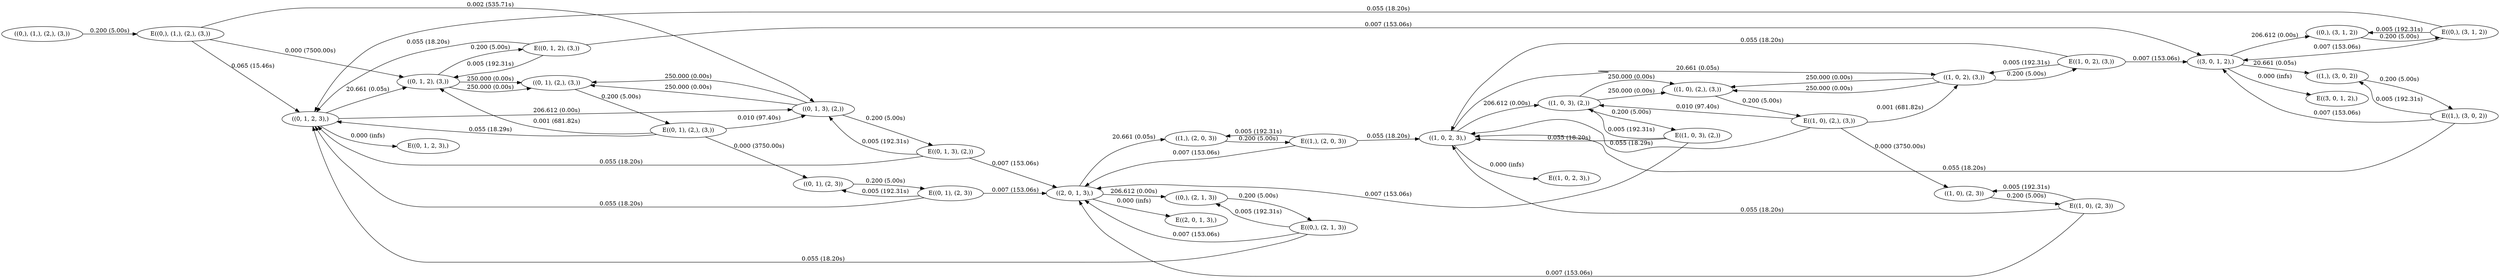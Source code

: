 digraph markov_chain { 
rankdir=LR;
"((0,), (1,), (2,), (3,))" -> "E((0,), (1,), (2,), (3,))" [ label = "0.200 (5.00s)" ]; 
"E((0,), (1,), (2,), (3,))" -> "((0, 1, 2, 3),)" [label = "0.065 (15.46s)" ]; 
"E((0,), (1,), (2,), (3,))" -> "((0, 1, 2), (3,))" [label = "0.000 (7500.00s)" ]; 
"E((0,), (1,), (2,), (3,))" -> "((0, 1, 3), (2,))" [label = "0.002 (535.71s)" ]; 
"((0, 1, 2, 3),)" -> "E((0, 1, 2, 3),)" [ label = "0.000 (infs)" ]; 
"((0, 1, 2, 3),)" -> "((0, 1, 2), (3,))" [ label = "20.661 (0.05s)" ]; 
"((0, 1, 2, 3),)" -> "((0, 1, 3), (2,))" [ label = "206.612 (0.00s)" ]; 
"((0, 1, 3), (2,))" -> "E((0, 1, 3), (2,))" [ label = "0.200 (5.00s)" ]; 
"E((0, 1, 3), (2,))" -> "((0, 1, 2, 3),)" [label = "0.055 (18.20s)" ]; 
"E((0, 1, 3), (2,))" -> "((0, 1, 3), (2,))" [label = "0.005 (192.31s)" ]; 
"E((0, 1, 3), (2,))" -> "((2, 0, 1, 3),)" [label = "0.007 (153.06s)" ]; 
"((0, 1, 3), (2,))" -> "((0, 1), (2,), (3,))" [ label = "250.000 (0.00s)" ]; 
"((0, 1, 3), (2,))" -> "((0, 1), (2,), (3,))" [ label = "250.000 (0.00s)" ]; 
"((0, 1, 2), (3,))" -> "E((0, 1, 2), (3,))" [ label = "0.200 (5.00s)" ]; 
"E((0, 1, 2), (3,))" -> "((0, 1, 2, 3),)" [label = "0.055 (18.20s)" ]; 
"E((0, 1, 2), (3,))" -> "((3, 0, 1, 2),)" [label = "0.007 (153.06s)" ]; 
"E((0, 1, 2), (3,))" -> "((0, 1, 2), (3,))" [label = "0.005 (192.31s)" ]; 
"((0, 1, 2), (3,))" -> "((0, 1), (2,), (3,))" [ label = "250.000 (0.00s)" ]; 
"((0, 1, 2), (3,))" -> "((0, 1), (2,), (3,))" [ label = "250.000 (0.00s)" ]; 
"((2, 0, 1, 3),)" -> "E((2, 0, 1, 3),)" [ label = "0.000 (infs)" ]; 
"((2, 0, 1, 3),)" -> "((1,), (2, 0, 3))" [ label = "20.661 (0.05s)" ]; 
"((2, 0, 1, 3),)" -> "((0,), (2, 1, 3))" [ label = "206.612 (0.00s)" ]; 
"((0, 1), (2,), (3,))" -> "E((0, 1), (2,), (3,))" [ label = "0.200 (5.00s)" ]; 
"E((0, 1), (2,), (3,))" -> "((0, 1, 2), (3,))" [label = "0.001 (681.82s)" ]; 
"E((0, 1), (2,), (3,))" -> "((0, 1, 2, 3),)" [label = "0.055 (18.29s)" ]; 
"E((0, 1), (2,), (3,))" -> "((0, 1), (2, 3))" [label = "0.000 (3750.00s)" ]; 
"E((0, 1), (2,), (3,))" -> "((0, 1, 3), (2,))" [label = "0.010 (97.40s)" ]; 
"((3, 0, 1, 2),)" -> "E((3, 0, 1, 2),)" [ label = "0.000 (infs)" ]; 
"((3, 0, 1, 2),)" -> "((1,), (3, 0, 2))" [ label = "20.661 (0.05s)" ]; 
"((3, 0, 1, 2),)" -> "((0,), (3, 1, 2))" [ label = "206.612 (0.00s)" ]; 
"((1,), (2, 0, 3))" -> "E((1,), (2, 0, 3))" [ label = "0.200 (5.00s)" ]; 
"E((1,), (2, 0, 3))" -> "((1,), (2, 0, 3))" [label = "0.005 (192.31s)" ]; 
"E((1,), (2, 0, 3))" -> "((1, 0, 2, 3),)" [label = "0.055 (18.20s)" ]; 
"E((1,), (2, 0, 3))" -> "((2, 0, 1, 3),)" [label = "0.007 (153.06s)" ]; 
"((0,), (2, 1, 3))" -> "E((0,), (2, 1, 3))" [ label = "0.200 (5.00s)" ]; 
"E((0,), (2, 1, 3))" -> "((0, 1, 2, 3),)" [label = "0.055 (18.20s)" ]; 
"E((0,), (2, 1, 3))" -> "((0,), (2, 1, 3))" [label = "0.005 (192.31s)" ]; 
"E((0,), (2, 1, 3))" -> "((2, 0, 1, 3),)" [label = "0.007 (153.06s)" ]; 
"((1,), (3, 0, 2))" -> "E((1,), (3, 0, 2))" [ label = "0.200 (5.00s)" ]; 
"E((1,), (3, 0, 2))" -> "((1, 0, 2, 3),)" [label = "0.055 (18.20s)" ]; 
"E((1,), (3, 0, 2))" -> "((3, 0, 1, 2),)" [label = "0.007 (153.06s)" ]; 
"E((1,), (3, 0, 2))" -> "((1,), (3, 0, 2))" [label = "0.005 (192.31s)" ]; 
"((0, 1), (2, 3))" -> "E((0, 1), (2, 3))" [ label = "0.200 (5.00s)" ]; 
"E((0, 1), (2, 3))" -> "((0, 1, 2, 3),)" [label = "0.055 (18.20s)" ]; 
"E((0, 1), (2, 3))" -> "((0, 1), (2, 3))" [label = "0.005 (192.31s)" ]; 
"E((0, 1), (2, 3))" -> "((2, 0, 1, 3),)" [label = "0.007 (153.06s)" ]; 
"((1, 0, 2, 3),)" -> "E((1, 0, 2, 3),)" [ label = "0.000 (infs)" ]; 
"((1, 0, 2, 3),)" -> "((1, 0, 3), (2,))" [ label = "206.612 (0.00s)" ]; 
"((1, 0, 2, 3),)" -> "((1, 0, 2), (3,))" [ label = "20.661 (0.05s)" ]; 
"((1, 0, 3), (2,))" -> "E((1, 0, 3), (2,))" [ label = "0.200 (5.00s)" ]; 
"E((1, 0, 3), (2,))" -> "((1, 0, 3), (2,))" [label = "0.005 (192.31s)" ]; 
"E((1, 0, 3), (2,))" -> "((1, 0, 2, 3),)" [label = "0.055 (18.20s)" ]; 
"E((1, 0, 3), (2,))" -> "((2, 0, 1, 3),)" [label = "0.007 (153.06s)" ]; 
"((1, 0, 3), (2,))" -> "((1, 0), (2,), (3,))" [ label = "250.000 (0.00s)" ]; 
"((1, 0, 3), (2,))" -> "((1, 0), (2,), (3,))" [ label = "250.000 (0.00s)" ]; 
"((0,), (3, 1, 2))" -> "E((0,), (3, 1, 2))" [ label = "0.200 (5.00s)" ]; 
"E((0,), (3, 1, 2))" -> "((0, 1, 2, 3),)" [label = "0.055 (18.20s)" ]; 
"E((0,), (3, 1, 2))" -> "((3, 0, 1, 2),)" [label = "0.007 (153.06s)" ]; 
"E((0,), (3, 1, 2))" -> "((0,), (3, 1, 2))" [label = "0.005 (192.31s)" ]; 
"((1, 0, 2), (3,))" -> "E((1, 0, 2), (3,))" [ label = "0.200 (5.00s)" ]; 
"E((1, 0, 2), (3,))" -> "((1, 0, 2, 3),)" [label = "0.055 (18.20s)" ]; 
"E((1, 0, 2), (3,))" -> "((3, 0, 1, 2),)" [label = "0.007 (153.06s)" ]; 
"E((1, 0, 2), (3,))" -> "((1, 0, 2), (3,))" [label = "0.005 (192.31s)" ]; 
"((1, 0, 2), (3,))" -> "((1, 0), (2,), (3,))" [ label = "250.000 (0.00s)" ]; 
"((1, 0, 2), (3,))" -> "((1, 0), (2,), (3,))" [ label = "250.000 (0.00s)" ]; 
"((1, 0), (2,), (3,))" -> "E((1, 0), (2,), (3,))" [ label = "0.200 (5.00s)" ]; 
"E((1, 0), (2,), (3,))" -> "((1, 0, 2, 3),)" [label = "0.055 (18.29s)" ]; 
"E((1, 0), (2,), (3,))" -> "((1, 0), (2, 3))" [label = "0.000 (3750.00s)" ]; 
"E((1, 0), (2,), (3,))" -> "((1, 0, 3), (2,))" [label = "0.010 (97.40s)" ]; 
"E((1, 0), (2,), (3,))" -> "((1, 0, 2), (3,))" [label = "0.001 (681.82s)" ]; 
"((1, 0), (2, 3))" -> "E((1, 0), (2, 3))" [ label = "0.200 (5.00s)" ]; 
"E((1, 0), (2, 3))" -> "((1, 0), (2, 3))" [label = "0.005 (192.31s)" ]; 
"E((1, 0), (2, 3))" -> "((1, 0, 2, 3),)" [label = "0.055 (18.20s)" ]; 
"E((1, 0), (2, 3))" -> "((2, 0, 1, 3),)" [label = "0.007 (153.06s)" ]; 
}
